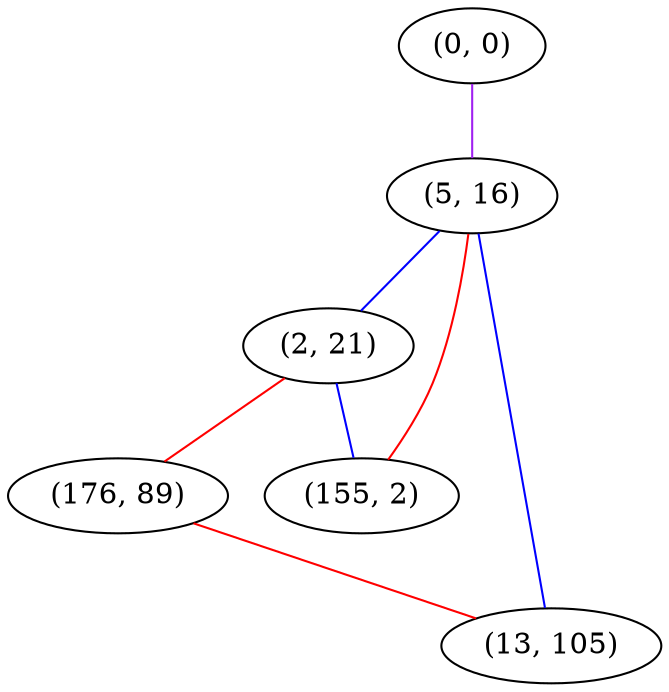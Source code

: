 graph "" {
"(0, 0)";
"(5, 16)";
"(2, 21)";
"(176, 89)";
"(13, 105)";
"(155, 2)";
"(0, 0)" -- "(5, 16)"  [color=purple, key=0, weight=4];
"(5, 16)" -- "(13, 105)"  [color=blue, key=0, weight=3];
"(5, 16)" -- "(155, 2)"  [color=red, key=0, weight=1];
"(5, 16)" -- "(2, 21)"  [color=blue, key=0, weight=3];
"(2, 21)" -- "(176, 89)"  [color=red, key=0, weight=1];
"(2, 21)" -- "(155, 2)"  [color=blue, key=0, weight=3];
"(176, 89)" -- "(13, 105)"  [color=red, key=0, weight=1];
}
